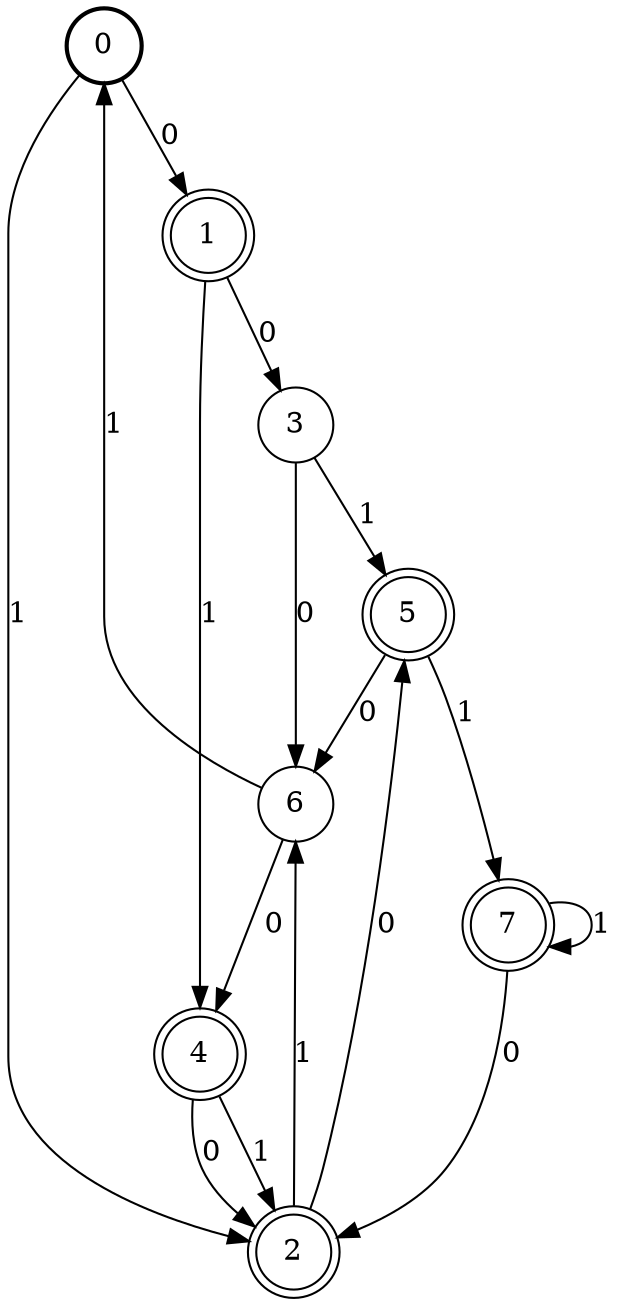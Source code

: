 digraph Automat {
    node [shape = circle];
    0 [style = "bold"];
    0 -> 1 [label = "0"];
    0 -> 2 [label = "1"];
    1 [peripheries=2]
    1 -> 3 [label = "0"];
    1 -> 4 [label = "1"];
    2 [peripheries=2]
    2 -> 5 [label = "0"];
    2 -> 6 [label = "1"];
    3 -> 6 [label = "0"];
    3 -> 5 [label = "1"];
    4 [peripheries=2]
    4 -> 2 [label = "0"];
    4 -> 2 [label = "1"];
    5 [peripheries=2]
    5 -> 6 [label = "0"];
    5 -> 7 [label = "1"];
    6 -> 4 [label = "0"];
    6 -> 0 [label = "1"];
    7 [peripheries=2]
    7 -> 2 [label = "0"];
    7 -> 7 [label = "1"];
}
